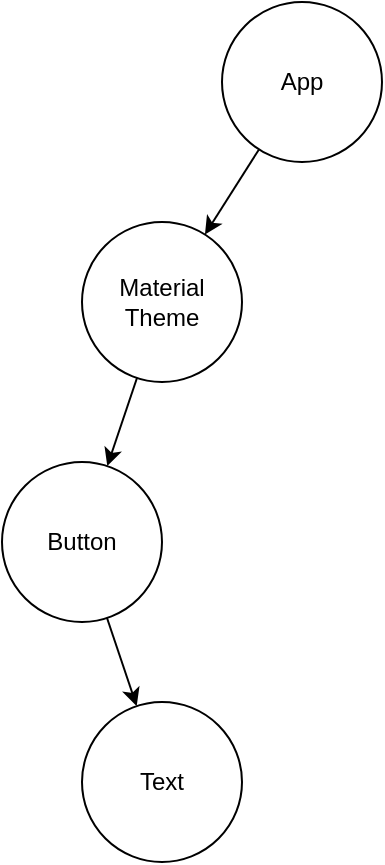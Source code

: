 <mxfile version="15.8.4" type="device" pages="4"><diagram id="UH5CtoIF0VWjbEvMi7MG" name="Page-1"><mxGraphModel dx="770" dy="593" grid="1" gridSize="10" guides="1" tooltips="1" connect="1" arrows="1" fold="1" page="1" pageScale="1" pageWidth="827" pageHeight="1169" math="0" shadow="0"><root><mxCell id="bbuinQwwOlozl3t6I0SO-0"/><mxCell id="bbuinQwwOlozl3t6I0SO-1" parent="bbuinQwwOlozl3t6I0SO-0"/><mxCell id="2il6x6sXN9KWm78MJESo-0" value="App" style="ellipse;whiteSpace=wrap;html=1;aspect=fixed;" vertex="1" parent="bbuinQwwOlozl3t6I0SO-1"><mxGeometry x="170" y="100" width="80" height="80" as="geometry"/></mxCell><mxCell id="2il6x6sXN9KWm78MJESo-1" value="Material&lt;br&gt;Theme" style="ellipse;whiteSpace=wrap;html=1;aspect=fixed;" vertex="1" parent="bbuinQwwOlozl3t6I0SO-1"><mxGeometry x="100" y="210" width="80" height="80" as="geometry"/></mxCell><mxCell id="2il6x6sXN9KWm78MJESo-2" value="Button" style="ellipse;whiteSpace=wrap;html=1;aspect=fixed;" vertex="1" parent="bbuinQwwOlozl3t6I0SO-1"><mxGeometry x="60" y="330" width="80" height="80" as="geometry"/></mxCell><mxCell id="2il6x6sXN9KWm78MJESo-3" value="Text" style="ellipse;whiteSpace=wrap;html=1;aspect=fixed;" vertex="1" parent="bbuinQwwOlozl3t6I0SO-1"><mxGeometry x="100" y="450" width="80" height="80" as="geometry"/></mxCell><mxCell id="2il6x6sXN9KWm78MJESo-4" value="" style="endArrow=classic;html=1;rounded=0;" edge="1" parent="bbuinQwwOlozl3t6I0SO-1" source="2il6x6sXN9KWm78MJESo-0" target="2il6x6sXN9KWm78MJESo-1"><mxGeometry width="50" height="50" relative="1" as="geometry"><mxPoint x="310" y="250" as="sourcePoint"/><mxPoint x="360" y="200" as="targetPoint"/></mxGeometry></mxCell><mxCell id="2il6x6sXN9KWm78MJESo-5" value="" style="endArrow=classic;html=1;rounded=0;" edge="1" parent="bbuinQwwOlozl3t6I0SO-1" source="2il6x6sXN9KWm78MJESo-1" target="2il6x6sXN9KWm78MJESo-2"><mxGeometry width="50" height="50" relative="1" as="geometry"><mxPoint x="197.16" y="310.0" as="sourcePoint"/><mxPoint x="169.995" y="352.434" as="targetPoint"/></mxGeometry></mxCell><mxCell id="2il6x6sXN9KWm78MJESo-6" value="" style="endArrow=classic;html=1;rounded=0;" edge="1" parent="bbuinQwwOlozl3t6I0SO-1" source="2il6x6sXN9KWm78MJESo-2" target="2il6x6sXN9KWm78MJESo-3"><mxGeometry width="50" height="50" relative="1" as="geometry"><mxPoint x="110" y="410" as="sourcePoint"/><mxPoint x="120" y="460" as="targetPoint"/></mxGeometry></mxCell></root></mxGraphModel></diagram><diagram id="-VKWruMtXnKzHywwYutm" name="Page-2"><mxGraphModel dx="906" dy="698" grid="1" gridSize="10" guides="1" tooltips="1" connect="1" arrows="1" fold="1" page="1" pageScale="1" pageWidth="827" pageHeight="1169" math="0" shadow="0"><root><mxCell id="0HcuSqthY-PblKCmfB-Z-0"/><mxCell id="0HcuSqthY-PblKCmfB-Z-1" parent="0HcuSqthY-PblKCmfB-Z-0"/><mxCell id="0HcuSqthY-PblKCmfB-Z-2" value="CPU1" style="rounded=0;whiteSpace=wrap;html=1;" vertex="1" parent="0HcuSqthY-PblKCmfB-Z-1"><mxGeometry x="200" y="380" width="100" height="60" as="geometry"/></mxCell><mxCell id="0HcuSqthY-PblKCmfB-Z-3" value="CPU2" style="rounded=0;whiteSpace=wrap;html=1;" vertex="1" parent="0HcuSqthY-PblKCmfB-Z-1"><mxGeometry x="390" y="380" width="100" height="60" as="geometry"/></mxCell><mxCell id="0HcuSqthY-PblKCmfB-Z-4" value="RAM" style="rounded=0;whiteSpace=wrap;html=1;" vertex="1" parent="0HcuSqthY-PblKCmfB-Z-1"><mxGeometry x="40" y="480" width="630" height="60" as="geometry"/></mxCell><mxCell id="0HcuSqthY-PblKCmfB-Z-5" value="SO" style="rounded=0;whiteSpace=wrap;html=1;" vertex="1" parent="0HcuSqthY-PblKCmfB-Z-1"><mxGeometry x="40" y="280" width="630" height="60" as="geometry"/></mxCell><mxCell id="0HcuSqthY-PblKCmfB-Z-6" value="P1" style="ellipse;whiteSpace=wrap;html=1;aspect=fixed;verticalAlign=top;" vertex="1" parent="0HcuSqthY-PblKCmfB-Z-1"><mxGeometry x="60" y="100" width="130" height="130" as="geometry"/></mxCell><mxCell id="0HcuSqthY-PblKCmfB-Z-11" value="P2" style="ellipse;whiteSpace=wrap;html=1;aspect=fixed;verticalAlign=top;" vertex="1" parent="0HcuSqthY-PblKCmfB-Z-1"><mxGeometry x="283.5" y="100" width="130" height="130" as="geometry"/></mxCell><mxCell id="0HcuSqthY-PblKCmfB-Z-12" value="P3" style="ellipse;whiteSpace=wrap;html=1;aspect=fixed;verticalAlign=top;" vertex="1" parent="0HcuSqthY-PblKCmfB-Z-1"><mxGeometry x="500" y="100" width="130" height="130" as="geometry"/></mxCell><mxCell id="5ax-AjO3KgJjDVJH_fGt-0" value="T1a" style="ellipse;shape=umlControl;whiteSpace=wrap;html=1;" vertex="1" parent="0HcuSqthY-PblKCmfB-Z-1"><mxGeometry x="70" y="140" width="40" height="40" as="geometry"/></mxCell><mxCell id="5ax-AjO3KgJjDVJH_fGt-1" value="T1b" style="ellipse;shape=umlControl;whiteSpace=wrap;html=1;" vertex="1" parent="0HcuSqthY-PblKCmfB-Z-1"><mxGeometry x="130" y="170" width="40" height="40" as="geometry"/></mxCell><mxCell id="Js5jdpdrliaZs2-9qEzt-0" value="T2a" style="ellipse;shape=umlControl;whiteSpace=wrap;html=1;fillColor=#d5e8d4;strokeColor=#82b366;" vertex="1" parent="0HcuSqthY-PblKCmfB-Z-1"><mxGeometry x="300" y="150" width="40" height="40" as="geometry"/></mxCell><mxCell id="Js5jdpdrliaZs2-9qEzt-1" value="T2b" style="ellipse;shape=umlControl;whiteSpace=wrap;html=1;fillColor=#d5e8d4;strokeColor=#82b366;" vertex="1" parent="0HcuSqthY-PblKCmfB-Z-1"><mxGeometry x="350" y="170" width="40" height="40" as="geometry"/></mxCell><mxCell id="Js5jdpdrliaZs2-9qEzt-2" value="T3a" style="ellipse;shape=umlControl;whiteSpace=wrap;html=1;fillColor=#f8cecc;strokeColor=#b85450;" vertex="1" parent="0HcuSqthY-PblKCmfB-Z-1"><mxGeometry x="510" y="160" width="40" height="40" as="geometry"/></mxCell><mxCell id="Js5jdpdrliaZs2-9qEzt-3" value="T3b" style="ellipse;shape=umlControl;whiteSpace=wrap;html=1;fillColor=#f8cecc;strokeColor=#b85450;" vertex="1" parent="0HcuSqthY-PblKCmfB-Z-1"><mxGeometry x="570" y="180" width="40" height="40" as="geometry"/></mxCell></root></mxGraphModel></diagram><diagram id="-V_yyd6riZC9OdqtLdIY" name="Page-3"><mxGraphModel dx="770" dy="593" grid="1" gridSize="10" guides="1" tooltips="1" connect="1" arrows="1" fold="1" page="1" pageScale="1" pageWidth="827" pageHeight="1169" math="0" shadow="0"><root><mxCell id="BX-mhtbAlVpZeX6HTwCu-0"/><mxCell id="BX-mhtbAlVpZeX6HTwCu-1" parent="BX-mhtbAlVpZeX6HTwCu-0"/><mxCell id="BX-mhtbAlVpZeX6HTwCu-2" value="main" style="rounded=0;whiteSpace=wrap;html=1;verticalAlign=top;" vertex="1" parent="BX-mhtbAlVpZeX6HTwCu-1"><mxGeometry x="150" y="390" width="110" height="40" as="geometry"/></mxCell><mxCell id="BX-mhtbAlVpZeX6HTwCu-3" value="ret aftert f1" style="rounded=0;whiteSpace=wrap;html=1;verticalAlign=top;" vertex="1" parent="BX-mhtbAlVpZeX6HTwCu-1"><mxGeometry x="150" y="310" width="110" height="40" as="geometry"/></mxCell><mxCell id="BX-mhtbAlVpZeX6HTwCu-4" value="main&lt;br&gt;locals" style="rounded=0;whiteSpace=wrap;html=1;verticalAlign=top;" vertex="1" parent="BX-mhtbAlVpZeX6HTwCu-1"><mxGeometry x="150" y="350" width="110" height="40" as="geometry"/></mxCell><mxCell id="BX-mhtbAlVpZeX6HTwCu-5" value="f1&lt;br&gt;locals" style="rounded=0;whiteSpace=wrap;html=1;verticalAlign=top;" vertex="1" parent="BX-mhtbAlVpZeX6HTwCu-1"><mxGeometry x="150" y="270" width="110" height="40" as="geometry"/></mxCell><mxCell id="BX-mhtbAlVpZeX6HTwCu-6" value="" style="endArrow=classic;startArrow=classic;html=1;rounded=0;" edge="1" parent="BX-mhtbAlVpZeX6HTwCu-1"><mxGeometry width="50" height="50" relative="1" as="geometry"><mxPoint x="300" y="430" as="sourcePoint"/><mxPoint x="300" y="100" as="targetPoint"/></mxGeometry></mxCell></root></mxGraphModel></diagram><diagram id="dtA3b6OXMzFHf2c03jA6" name="Page-4"><mxGraphModel dx="770" dy="593" grid="1" gridSize="10" guides="1" tooltips="1" connect="1" arrows="1" fold="1" page="1" pageScale="1" pageWidth="827" pageHeight="1169" math="0" shadow="0"><root><mxCell id="gdJUMzsYiVqNkNZ1m7WY-0"/><mxCell id="gdJUMzsYiVqNkNZ1m7WY-1" parent="gdJUMzsYiVqNkNZ1m7WY-0"/><mxCell id="gdJUMzsYiVqNkNZ1m7WY-2" value="UI&lt;br&gt;Thread" style="ellipse;shape=umlControl;whiteSpace=wrap;html=1;verticalAlign=middle;" vertex="1" parent="gdJUMzsYiVqNkNZ1m7WY-1"><mxGeometry x="150" y="210" width="70" height="80" as="geometry"/></mxCell><mxCell id="gdJUMzsYiVqNkNZ1m7WY-3" value="" style="whiteSpace=wrap;html=1;aspect=fixed;verticalAlign=middle;" vertex="1" parent="gdJUMzsYiVqNkNZ1m7WY-1"><mxGeometry x="280" y="240" width="40" height="40" as="geometry"/></mxCell><mxCell id="gdJUMzsYiVqNkNZ1m7WY-4" value="" style="whiteSpace=wrap;html=1;aspect=fixed;verticalAlign=middle;" vertex="1" parent="gdJUMzsYiVqNkNZ1m7WY-1"><mxGeometry x="320" y="240" width="40" height="40" as="geometry"/></mxCell><mxCell id="gdJUMzsYiVqNkNZ1m7WY-5" value="" style="whiteSpace=wrap;html=1;aspect=fixed;verticalAlign=middle;" vertex="1" parent="gdJUMzsYiVqNkNZ1m7WY-1"><mxGeometry x="360" y="240" width="40" height="40" as="geometry"/></mxCell><mxCell id="gdJUMzsYiVqNkNZ1m7WY-6" value="" style="whiteSpace=wrap;html=1;aspect=fixed;verticalAlign=middle;" vertex="1" parent="gdJUMzsYiVqNkNZ1m7WY-1"><mxGeometry x="400" y="240" width="40" height="40" as="geometry"/></mxCell><mxCell id="gdJUMzsYiVqNkNZ1m7WY-7" value="" style="whiteSpace=wrap;html=1;aspect=fixed;verticalAlign=middle;" vertex="1" parent="gdJUMzsYiVqNkNZ1m7WY-1"><mxGeometry x="440" y="240" width="40" height="40" as="geometry"/></mxCell><mxCell id="gdJUMzsYiVqNkNZ1m7WY-8" value="" style="whiteSpace=wrap;html=1;aspect=fixed;verticalAlign=middle;" vertex="1" parent="gdJUMzsYiVqNkNZ1m7WY-1"><mxGeometry x="480" y="240" width="40" height="40" as="geometry"/></mxCell><mxCell id="gdJUMzsYiVqNkNZ1m7WY-12" value="" style="endArrow=classic;html=1;rounded=0;" edge="1" parent="gdJUMzsYiVqNkNZ1m7WY-1"><mxGeometry width="50" height="50" relative="1" as="geometry"><mxPoint x="650" y="220" as="sourcePoint"/><mxPoint x="530" y="260" as="targetPoint"/></mxGeometry></mxCell><mxCell id="gdJUMzsYiVqNkNZ1m7WY-13" value="" style="endArrow=classic;html=1;rounded=0;" edge="1" parent="gdJUMzsYiVqNkNZ1m7WY-1"><mxGeometry width="50" height="50" relative="1" as="geometry"><mxPoint x="640" y="310" as="sourcePoint"/><mxPoint x="530" y="270" as="targetPoint"/></mxGeometry></mxCell><mxCell id="gdJUMzsYiVqNkNZ1m7WY-14" value="" style="curved=1;endArrow=classic;html=1;rounded=0;entryX=0.6;entryY=0.1;entryDx=0;entryDy=0;entryPerimeter=0;" edge="1" parent="gdJUMzsYiVqNkNZ1m7WY-1" target="gdJUMzsYiVqNkNZ1m7WY-2"><mxGeometry width="50" height="50" relative="1" as="geometry"><mxPoint x="300" y="240" as="sourcePoint"/><mxPoint x="320" y="180" as="targetPoint"/><Array as="points"><mxPoint x="280" y="190"/><mxPoint x="210" y="190"/></Array></mxGeometry></mxCell><mxCell id="gdJUMzsYiVqNkNZ1m7WY-15" value="" style="curved=1;endArrow=classic;html=1;rounded=0;exitX=0.486;exitY=1.013;exitDx=0;exitDy=0;entryX=0.5;entryY=1;entryDx=0;entryDy=0;exitPerimeter=0;" edge="1" parent="gdJUMzsYiVqNkNZ1m7WY-1" source="gdJUMzsYiVqNkNZ1m7WY-2" target="gdJUMzsYiVqNkNZ1m7WY-3"><mxGeometry width="50" height="50" relative="1" as="geometry"><mxPoint x="300" y="380" as="sourcePoint"/><mxPoint x="202" y="358" as="targetPoint"/><Array as="points"><mxPoint x="220" y="320"/><mxPoint x="270" y="320"/></Array></mxGeometry></mxCell></root></mxGraphModel></diagram></mxfile>